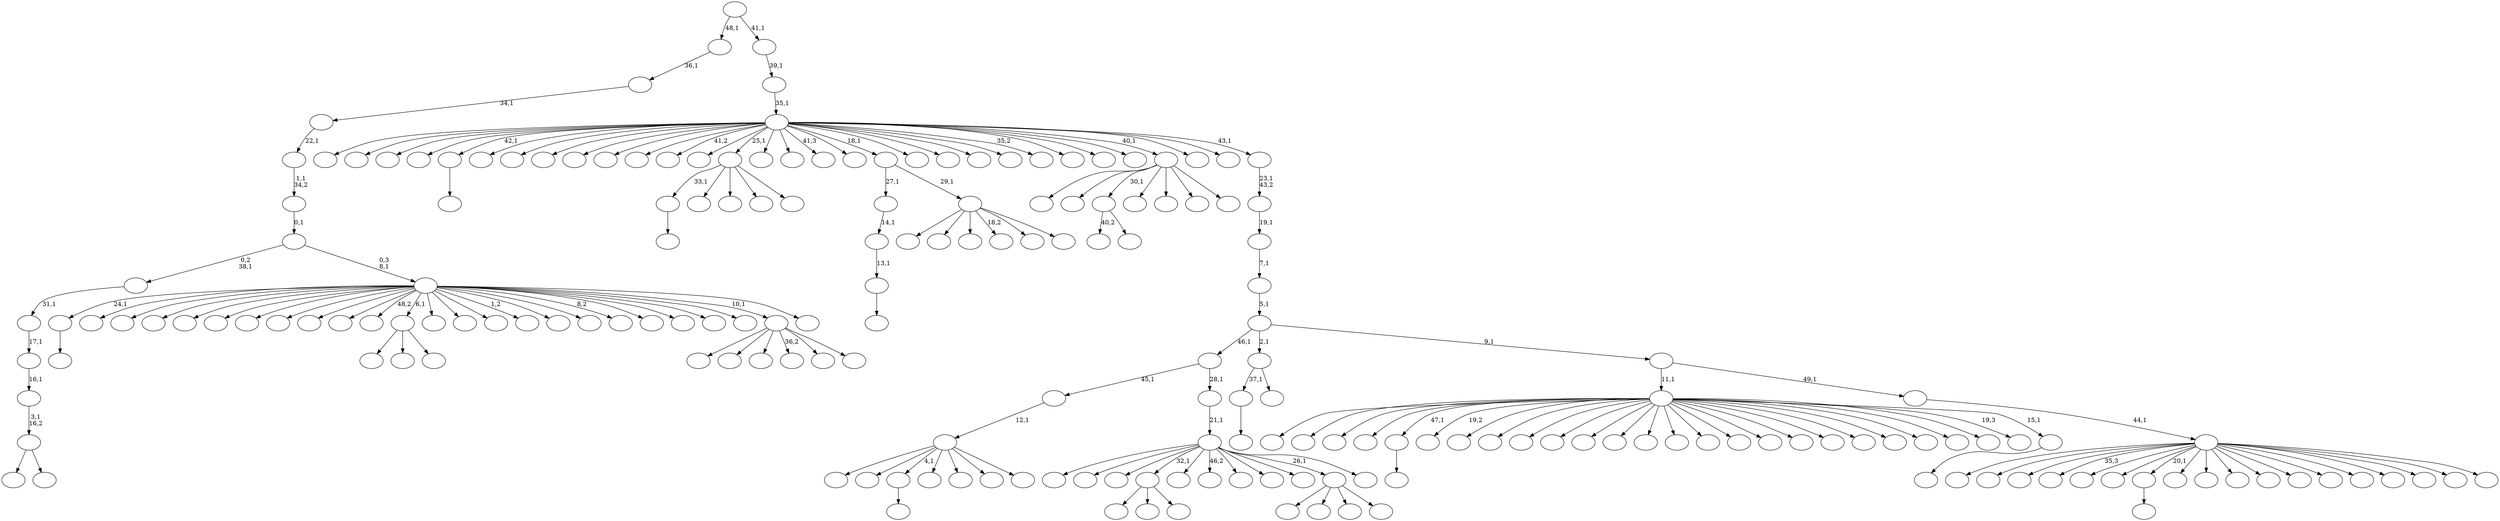 digraph T {
	200 [label=""]
	199 [label=""]
	198 [label=""]
	197 [label=""]
	196 [label=""]
	195 [label=""]
	194 [label=""]
	193 [label=""]
	192 [label=""]
	191 [label=""]
	190 [label=""]
	189 [label=""]
	188 [label=""]
	187 [label=""]
	186 [label=""]
	185 [label=""]
	184 [label=""]
	183 [label=""]
	182 [label=""]
	181 [label=""]
	180 [label=""]
	179 [label=""]
	178 [label=""]
	177 [label=""]
	176 [label=""]
	175 [label=""]
	174 [label=""]
	173 [label=""]
	172 [label=""]
	171 [label=""]
	170 [label=""]
	169 [label=""]
	168 [label=""]
	167 [label=""]
	166 [label=""]
	165 [label=""]
	164 [label=""]
	163 [label=""]
	162 [label=""]
	161 [label=""]
	160 [label=""]
	159 [label=""]
	158 [label=""]
	157 [label=""]
	156 [label=""]
	155 [label=""]
	154 [label=""]
	153 [label=""]
	152 [label=""]
	151 [label=""]
	150 [label=""]
	149 [label=""]
	148 [label=""]
	147 [label=""]
	146 [label=""]
	145 [label=""]
	144 [label=""]
	143 [label=""]
	142 [label=""]
	141 [label=""]
	140 [label=""]
	139 [label=""]
	138 [label=""]
	137 [label=""]
	136 [label=""]
	135 [label=""]
	134 [label=""]
	133 [label=""]
	132 [label=""]
	131 [label=""]
	130 [label=""]
	129 [label=""]
	128 [label=""]
	127 [label=""]
	126 [label=""]
	125 [label=""]
	124 [label=""]
	123 [label=""]
	122 [label=""]
	121 [label=""]
	120 [label=""]
	119 [label=""]
	118 [label=""]
	117 [label=""]
	116 [label=""]
	115 [label=""]
	114 [label=""]
	113 [label=""]
	112 [label=""]
	111 [label=""]
	110 [label=""]
	109 [label=""]
	108 [label=""]
	107 [label=""]
	106 [label=""]
	105 [label=""]
	104 [label=""]
	103 [label=""]
	102 [label=""]
	101 [label=""]
	100 [label=""]
	99 [label=""]
	98 [label=""]
	97 [label=""]
	96 [label=""]
	95 [label=""]
	94 [label=""]
	93 [label=""]
	92 [label=""]
	91 [label=""]
	90 [label=""]
	89 [label=""]
	88 [label=""]
	87 [label=""]
	86 [label=""]
	85 [label=""]
	84 [label=""]
	83 [label=""]
	82 [label=""]
	81 [label=""]
	80 [label=""]
	79 [label=""]
	78 [label=""]
	77 [label=""]
	76 [label=""]
	75 [label=""]
	74 [label=""]
	73 [label=""]
	72 [label=""]
	71 [label=""]
	70 [label=""]
	69 [label=""]
	68 [label=""]
	67 [label=""]
	66 [label=""]
	65 [label=""]
	64 [label=""]
	63 [label=""]
	62 [label=""]
	61 [label=""]
	60 [label=""]
	59 [label=""]
	58 [label=""]
	57 [label=""]
	56 [label=""]
	55 [label=""]
	54 [label=""]
	53 [label=""]
	52 [label=""]
	51 [label=""]
	50 [label=""]
	49 [label=""]
	48 [label=""]
	47 [label=""]
	46 [label=""]
	45 [label=""]
	44 [label=""]
	43 [label=""]
	42 [label=""]
	41 [label=""]
	40 [label=""]
	39 [label=""]
	38 [label=""]
	37 [label=""]
	36 [label=""]
	35 [label=""]
	34 [label=""]
	33 [label=""]
	32 [label=""]
	31 [label=""]
	30 [label=""]
	29 [label=""]
	28 [label=""]
	27 [label=""]
	26 [label=""]
	25 [label=""]
	24 [label=""]
	23 [label=""]
	22 [label=""]
	21 [label=""]
	20 [label=""]
	19 [label=""]
	18 [label=""]
	17 [label=""]
	16 [label=""]
	15 [label=""]
	14 [label=""]
	13 [label=""]
	12 [label=""]
	11 [label=""]
	10 [label=""]
	9 [label=""]
	8 [label=""]
	7 [label=""]
	6 [label=""]
	5 [label=""]
	4 [label=""]
	3 [label=""]
	2 [label=""]
	1 [label=""]
	0 [label=""]
	194 -> 195 [label=""]
	192 -> 193 [label=""]
	183 -> 197 [label="40,2"]
	183 -> 184 [label=""]
	174 -> 175 [label=""]
	171 -> 172 [label=""]
	169 -> 170 [label=""]
	151 -> 163 [label=""]
	151 -> 153 [label=""]
	151 -> 152 [label=""]
	142 -> 143 [label=""]
	141 -> 142 [label="13,1"]
	140 -> 141 [label="14,1"]
	132 -> 133 [label=""]
	130 -> 164 [label=""]
	130 -> 131 [label=""]
	129 -> 130 [label="3,1\n16,2"]
	128 -> 129 [label="16,1"]
	127 -> 128 [label="17,1"]
	126 -> 127 [label="31,1"]
	118 -> 192 [label="33,1"]
	118 -> 145 [label=""]
	118 -> 134 [label=""]
	118 -> 122 [label=""]
	118 -> 119 [label=""]
	97 -> 98 [label=""]
	95 -> 155 [label=""]
	95 -> 120 [label=""]
	95 -> 96 [label=""]
	77 -> 176 [label=""]
	77 -> 165 [label=""]
	77 -> 110 [label=""]
	77 -> 93 [label="18,2"]
	77 -> 81 [label=""]
	77 -> 78 [label=""]
	76 -> 140 [label="27,1"]
	76 -> 77 [label="29,1"]
	52 -> 158 [label=""]
	52 -> 156 [label=""]
	52 -> 97 [label="4,1"]
	52 -> 94 [label=""]
	52 -> 83 [label=""]
	52 -> 57 [label=""]
	52 -> 53 [label=""]
	51 -> 52 [label="12,1"]
	41 -> 42 [label=""]
	40 -> 200 [label=""]
	40 -> 191 [label=""]
	40 -> 180 [label=""]
	40 -> 178 [label=""]
	40 -> 169 [label="47,1"]
	40 -> 168 [label="19,2"]
	40 -> 166 [label=""]
	40 -> 161 [label=""]
	40 -> 136 [label=""]
	40 -> 125 [label=""]
	40 -> 116 [label=""]
	40 -> 111 [label=""]
	40 -> 100 [label=""]
	40 -> 90 [label=""]
	40 -> 89 [label=""]
	40 -> 88 [label=""]
	40 -> 79 [label=""]
	40 -> 73 [label=""]
	40 -> 71 [label=""]
	40 -> 68 [label=""]
	40 -> 63 [label=""]
	40 -> 54 [label=""]
	40 -> 50 [label=""]
	40 -> 45 [label=""]
	40 -> 43 [label="19,3"]
	40 -> 41 [label="15,1"]
	38 -> 182 [label=""]
	38 -> 117 [label=""]
	38 -> 107 [label=""]
	38 -> 91 [label="36,2"]
	38 -> 70 [label=""]
	38 -> 39 [label=""]
	34 -> 135 [label=""]
	34 -> 65 [label=""]
	34 -> 64 [label=""]
	34 -> 35 [label=""]
	32 -> 198 [label=""]
	32 -> 177 [label=""]
	32 -> 162 [label=""]
	32 -> 151 [label="32,1"]
	32 -> 115 [label=""]
	32 -> 114 [label="46,2"]
	32 -> 92 [label=""]
	32 -> 46 [label=""]
	32 -> 36 [label=""]
	32 -> 34 [label="26,1"]
	32 -> 33 [label=""]
	31 -> 32 [label="21,1"]
	30 -> 51 [label="45,1"]
	30 -> 31 [label="28,1"]
	28 -> 174 [label="37,1"]
	28 -> 29 [label=""]
	23 -> 199 [label=""]
	23 -> 188 [label=""]
	23 -> 183 [label="30,1"]
	23 -> 82 [label=""]
	23 -> 60 [label=""]
	23 -> 55 [label=""]
	23 -> 24 [label=""]
	20 -> 194 [label="24,1"]
	20 -> 173 [label=""]
	20 -> 160 [label=""]
	20 -> 157 [label=""]
	20 -> 154 [label=""]
	20 -> 150 [label=""]
	20 -> 146 [label=""]
	20 -> 137 [label=""]
	20 -> 123 [label=""]
	20 -> 112 [label=""]
	20 -> 102 [label="48,2"]
	20 -> 95 [label="6,1"]
	20 -> 87 [label=""]
	20 -> 86 [label=""]
	20 -> 84 [label=""]
	20 -> 74 [label="1,2"]
	20 -> 72 [label=""]
	20 -> 69 [label=""]
	20 -> 67 [label="8,2"]
	20 -> 59 [label=""]
	20 -> 58 [label=""]
	20 -> 47 [label=""]
	20 -> 44 [label=""]
	20 -> 38 [label="10,1"]
	20 -> 21 [label=""]
	19 -> 126 [label="0,2\n38,1"]
	19 -> 20 [label="0,3\n8,1"]
	18 -> 19 [label="0,1"]
	17 -> 18 [label="1,1\n34,2"]
	16 -> 17 [label="22,1"]
	15 -> 16 [label="34,1"]
	14 -> 15 [label="36,1"]
	11 -> 196 [label=""]
	11 -> 189 [label=""]
	11 -> 187 [label=""]
	11 -> 186 [label="35,3"]
	11 -> 147 [label=""]
	11 -> 144 [label=""]
	11 -> 132 [label="20,1"]
	11 -> 109 [label=""]
	11 -> 108 [label=""]
	11 -> 106 [label=""]
	11 -> 104 [label=""]
	11 -> 101 [label=""]
	11 -> 99 [label=""]
	11 -> 80 [label=""]
	11 -> 62 [label=""]
	11 -> 49 [label=""]
	11 -> 27 [label=""]
	11 -> 12 [label=""]
	10 -> 11 [label="44,1"]
	9 -> 40 [label="11,1"]
	9 -> 10 [label="49,1"]
	8 -> 30 [label="46,1"]
	8 -> 28 [label="2,1"]
	8 -> 9 [label="9,1"]
	7 -> 8 [label="5,1"]
	6 -> 7 [label="7,1"]
	5 -> 6 [label="19,1"]
	4 -> 5 [label="23,1\n43,2"]
	3 -> 190 [label=""]
	3 -> 185 [label=""]
	3 -> 181 [label=""]
	3 -> 179 [label=""]
	3 -> 171 [label="42,1"]
	3 -> 167 [label=""]
	3 -> 159 [label=""]
	3 -> 149 [label=""]
	3 -> 148 [label=""]
	3 -> 139 [label=""]
	3 -> 138 [label=""]
	3 -> 124 [label="41,2"]
	3 -> 121 [label=""]
	3 -> 118 [label="25,1"]
	3 -> 113 [label=""]
	3 -> 105 [label=""]
	3 -> 103 [label="41,3"]
	3 -> 85 [label=""]
	3 -> 76 [label="18,1"]
	3 -> 75 [label=""]
	3 -> 66 [label=""]
	3 -> 61 [label=""]
	3 -> 56 [label=""]
	3 -> 48 [label="35,2"]
	3 -> 37 [label=""]
	3 -> 26 [label=""]
	3 -> 25 [label=""]
	3 -> 23 [label="40,1"]
	3 -> 22 [label=""]
	3 -> 13 [label=""]
	3 -> 4 [label="43,1"]
	2 -> 3 [label="35,1"]
	1 -> 2 [label="39,1"]
	0 -> 14 [label="48,1"]
	0 -> 1 [label="41,1"]
}
